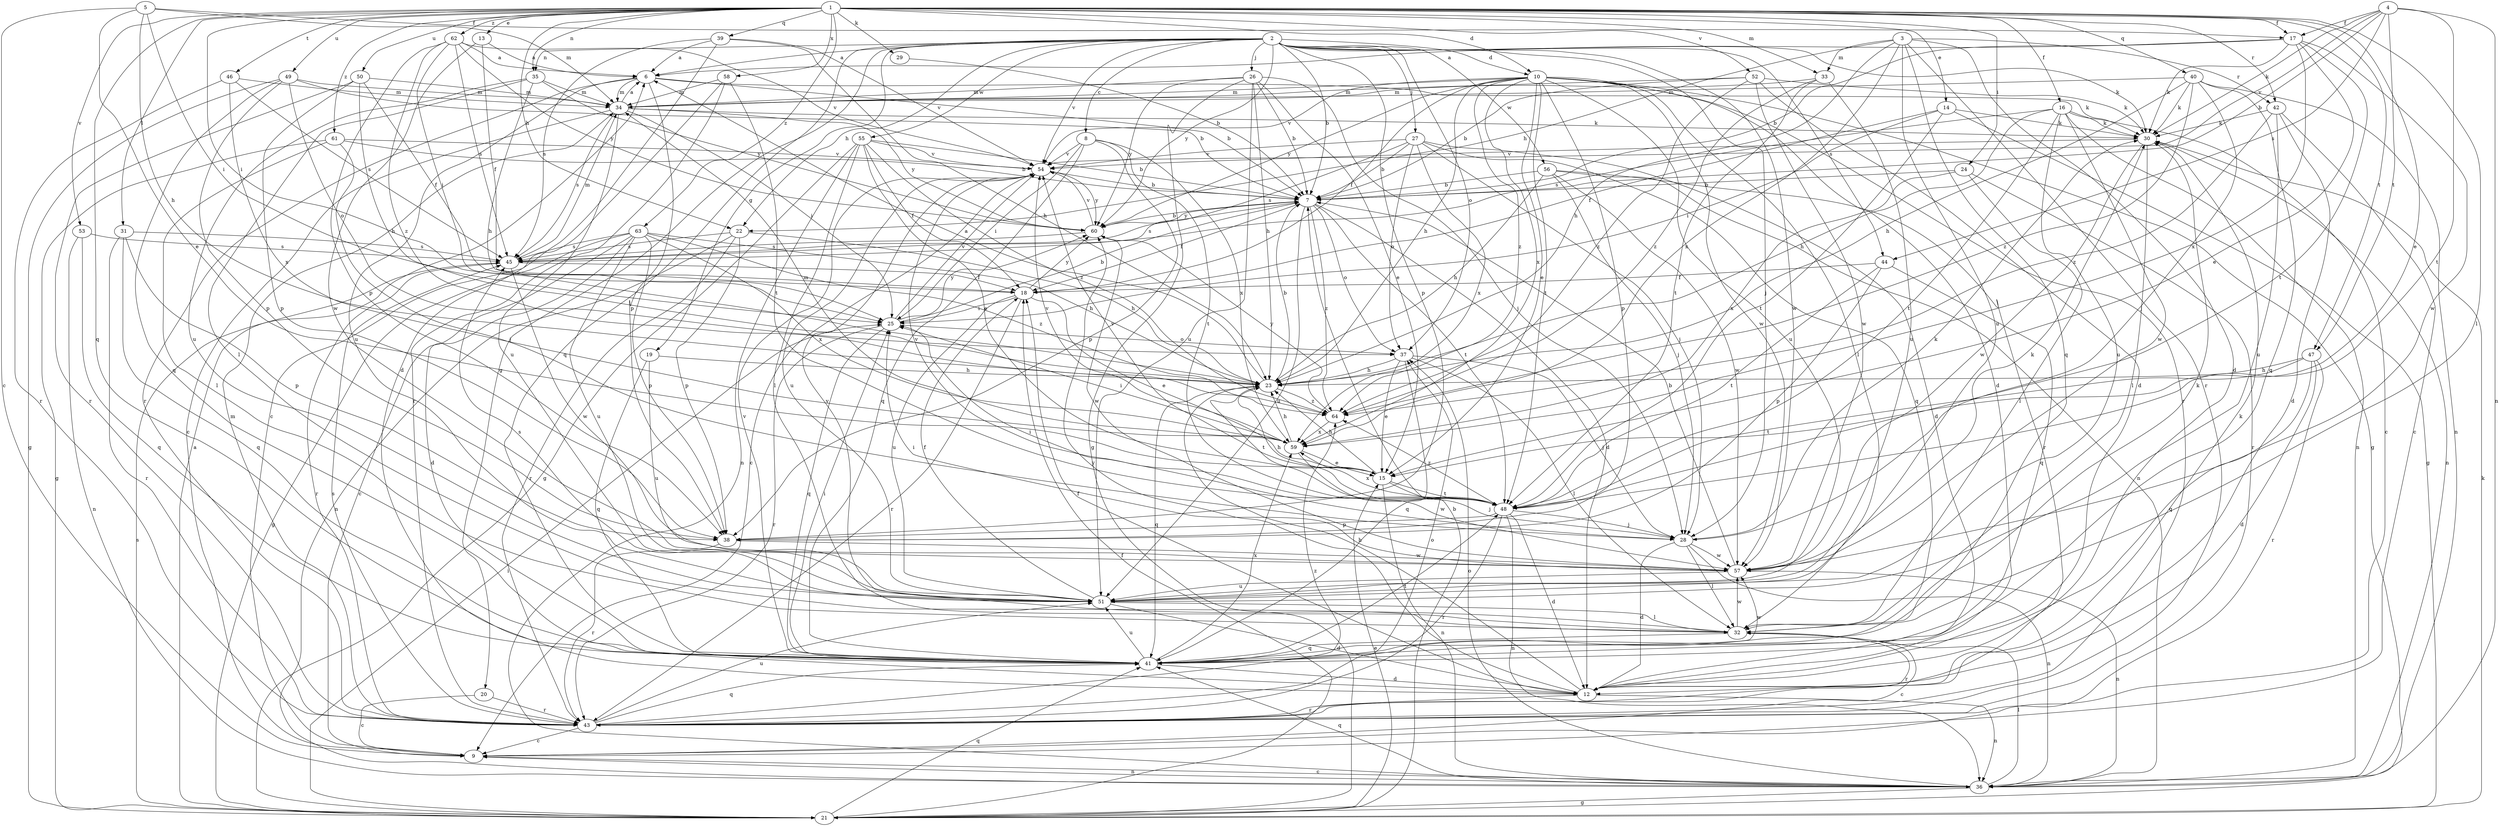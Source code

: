 strict digraph  {
	2 -> 6 [label=a];
	13 -> 6 [label=a];
	17 -> 6 [label=a];
	21 -> 6 [label=a];
	23 -> 6 [label=a];
	34 -> 6 [label=a];
	39 -> 6 [label=a];
	62 -> 6 [label=a];
	2 -> 7 [label=b];
	4 -> 7 [label=b];
	6 -> 7 [label=b];
	17 -> 7 [label=b];
	21 -> 7 [label=b];
	23 -> 7 [label=b];
	24 -> 7 [label=b];
	25 -> 7 [label=b];
	26 -> 7 [label=b];
	27 -> 7 [label=b];
	29 -> 7 [label=b];
	49 -> 7 [label=b];
	52 -> 7 [label=b];
	54 -> 7 [label=b];
	55 -> 7 [label=b];
	56 -> 7 [label=b];
	57 -> 7 [label=b];
	60 -> 7 [label=b];
	61 -> 7 [label=b];
	2 -> 8 [label=c];
	5 -> 9 [label=c];
	16 -> 9 [label=c];
	20 -> 9 [label=c];
	32 -> 9 [label=c];
	34 -> 9 [label=c];
	36 -> 9 [label=c];
	42 -> 9 [label=c];
	43 -> 9 [label=c];
	54 -> 9 [label=c];
	58 -> 9 [label=c];
	63 -> 9 [label=c];
	1 -> 10 [label=d];
	2 -> 10 [label=d];
	3 -> 12 [label=d];
	7 -> 12 [label=d];
	10 -> 12 [label=d];
	27 -> 12 [label=d];
	28 -> 12 [label=d];
	39 -> 12 [label=d];
	41 -> 12 [label=d];
	42 -> 12 [label=d];
	47 -> 12 [label=d];
	48 -> 12 [label=d];
	51 -> 12 [label=d];
	52 -> 12 [label=d];
	63 -> 12 [label=d];
	1 -> 13 [label=e];
	1 -> 14 [label=e];
	1 -> 15 [label=e];
	5 -> 15 [label=e];
	10 -> 15 [label=e];
	10 -> 15 [label=e];
	17 -> 15 [label=e];
	18 -> 15 [label=e];
	21 -> 15 [label=e];
	26 -> 15 [label=e];
	37 -> 15 [label=e];
	55 -> 15 [label=e];
	59 -> 15 [label=e];
	1 -> 16 [label=f];
	1 -> 17 [label=f];
	4 -> 17 [label=f];
	5 -> 17 [label=f];
	7 -> 18 [label=f];
	10 -> 18 [label=f];
	10 -> 18 [label=f];
	12 -> 18 [label=f];
	13 -> 18 [label=f];
	14 -> 18 [label=f];
	21 -> 18 [label=f];
	44 -> 18 [label=f];
	45 -> 18 [label=f];
	50 -> 18 [label=f];
	51 -> 18 [label=f];
	55 -> 18 [label=f];
	2 -> 19 [label=g];
	2 -> 20 [label=g];
	10 -> 21 [label=g];
	14 -> 21 [label=g];
	26 -> 21 [label=g];
	36 -> 21 [label=g];
	49 -> 21 [label=g];
	55 -> 21 [label=g];
	61 -> 21 [label=g];
	63 -> 21 [label=g];
	1 -> 22 [label=h];
	2 -> 22 [label=h];
	3 -> 22 [label=h];
	3 -> 23 [label=h];
	5 -> 23 [label=h];
	10 -> 23 [label=h];
	12 -> 23 [label=h];
	15 -> 23 [label=h];
	16 -> 23 [label=h];
	19 -> 23 [label=h];
	22 -> 23 [label=h];
	26 -> 23 [label=h];
	35 -> 23 [label=h];
	37 -> 23 [label=h];
	39 -> 23 [label=h];
	40 -> 23 [label=h];
	47 -> 23 [label=h];
	48 -> 23 [label=h];
	50 -> 23 [label=h];
	56 -> 23 [label=h];
	59 -> 23 [label=h];
	63 -> 23 [label=h];
	1 -> 24 [label=i];
	1 -> 25 [label=i];
	5 -> 25 [label=i];
	8 -> 25 [label=i];
	14 -> 25 [label=i];
	18 -> 25 [label=i];
	21 -> 25 [label=i];
	28 -> 25 [label=i];
	34 -> 25 [label=i];
	41 -> 25 [label=i];
	57 -> 25 [label=i];
	59 -> 25 [label=i];
	62 -> 25 [label=i];
	2 -> 26 [label=j];
	2 -> 27 [label=j];
	2 -> 28 [label=j];
	15 -> 28 [label=j];
	26 -> 28 [label=j];
	27 -> 28 [label=j];
	37 -> 28 [label=j];
	40 -> 28 [label=j];
	48 -> 28 [label=j];
	56 -> 28 [label=j];
	61 -> 28 [label=j];
	1 -> 29 [label=k];
	2 -> 30 [label=k];
	4 -> 30 [label=k];
	6 -> 30 [label=k];
	12 -> 30 [label=k];
	14 -> 30 [label=k];
	16 -> 30 [label=k];
	17 -> 30 [label=k];
	21 -> 30 [label=k];
	28 -> 30 [label=k];
	32 -> 30 [label=k];
	34 -> 30 [label=k];
	40 -> 30 [label=k];
	42 -> 30 [label=k];
	52 -> 30 [label=k];
	57 -> 30 [label=k];
	1 -> 31 [label=l];
	1 -> 32 [label=l];
	10 -> 32 [label=l];
	24 -> 32 [label=l];
	28 -> 32 [label=l];
	30 -> 32 [label=l];
	35 -> 32 [label=l];
	36 -> 32 [label=l];
	37 -> 32 [label=l];
	51 -> 32 [label=l];
	55 -> 32 [label=l];
	61 -> 32 [label=l];
	1 -> 33 [label=m];
	3 -> 33 [label=m];
	5 -> 34 [label=m];
	6 -> 34 [label=m];
	10 -> 34 [label=m];
	26 -> 34 [label=m];
	33 -> 34 [label=m];
	35 -> 34 [label=m];
	40 -> 34 [label=m];
	43 -> 34 [label=m];
	45 -> 34 [label=m];
	46 -> 34 [label=m];
	49 -> 34 [label=m];
	50 -> 34 [label=m];
	52 -> 34 [label=m];
	58 -> 34 [label=m];
	59 -> 34 [label=m];
	1 -> 35 [label=n];
	2 -> 35 [label=n];
	4 -> 36 [label=n];
	9 -> 36 [label=n];
	12 -> 36 [label=n];
	15 -> 36 [label=n];
	16 -> 36 [label=n];
	22 -> 36 [label=n];
	28 -> 36 [label=n];
	30 -> 36 [label=n];
	40 -> 36 [label=n];
	48 -> 36 [label=n];
	53 -> 36 [label=n];
	55 -> 36 [label=n];
	56 -> 36 [label=n];
	57 -> 36 [label=n];
	2 -> 37 [label=o];
	7 -> 37 [label=o];
	25 -> 37 [label=o];
	27 -> 37 [label=o];
	36 -> 37 [label=o];
	43 -> 37 [label=o];
	49 -> 37 [label=o];
	2 -> 38 [label=p];
	6 -> 38 [label=p];
	8 -> 38 [label=p];
	10 -> 38 [label=p];
	22 -> 38 [label=p];
	31 -> 38 [label=p];
	44 -> 38 [label=p];
	48 -> 38 [label=p];
	49 -> 38 [label=p];
	50 -> 38 [label=p];
	62 -> 38 [label=p];
	63 -> 38 [label=p];
	1 -> 39 [label=q];
	1 -> 40 [label=q];
	1 -> 41 [label=q];
	2 -> 41 [label=q];
	3 -> 41 [label=q];
	8 -> 41 [label=q];
	19 -> 41 [label=q];
	21 -> 41 [label=q];
	23 -> 41 [label=q];
	25 -> 41 [label=q];
	27 -> 41 [label=q];
	31 -> 41 [label=q];
	32 -> 41 [label=q];
	36 -> 41 [label=q];
	37 -> 41 [label=q];
	40 -> 41 [label=q];
	43 -> 41 [label=q];
	44 -> 41 [label=q];
	47 -> 41 [label=q];
	49 -> 41 [label=q];
	53 -> 41 [label=q];
	1 -> 42 [label=r];
	3 -> 42 [label=r];
	3 -> 43 [label=r];
	6 -> 43 [label=r];
	10 -> 43 [label=r];
	12 -> 43 [label=r];
	18 -> 43 [label=r];
	20 -> 43 [label=r];
	22 -> 43 [label=r];
	24 -> 43 [label=r];
	25 -> 43 [label=r];
	31 -> 43 [label=r];
	32 -> 43 [label=r];
	38 -> 43 [label=r];
	45 -> 43 [label=r];
	46 -> 43 [label=r];
	47 -> 43 [label=r];
	48 -> 43 [label=r];
	50 -> 43 [label=r];
	56 -> 43 [label=r];
	58 -> 43 [label=r];
	2 -> 44 [label=s];
	4 -> 44 [label=s];
	7 -> 45 [label=s];
	16 -> 45 [label=s];
	21 -> 45 [label=s];
	22 -> 45 [label=s];
	27 -> 45 [label=s];
	31 -> 45 [label=s];
	34 -> 45 [label=s];
	39 -> 45 [label=s];
	43 -> 45 [label=s];
	46 -> 45 [label=s];
	51 -> 45 [label=s];
	53 -> 45 [label=s];
	60 -> 45 [label=s];
	62 -> 45 [label=s];
	63 -> 45 [label=s];
	1 -> 46 [label=t];
	1 -> 47 [label=t];
	4 -> 47 [label=t];
	4 -> 48 [label=t];
	7 -> 48 [label=t];
	8 -> 48 [label=t];
	10 -> 48 [label=t];
	14 -> 48 [label=t];
	15 -> 48 [label=t];
	16 -> 48 [label=t];
	17 -> 48 [label=t];
	23 -> 48 [label=t];
	33 -> 48 [label=t];
	41 -> 48 [label=t];
	44 -> 48 [label=t];
	47 -> 48 [label=t];
	58 -> 48 [label=t];
	1 -> 49 [label=u];
	1 -> 50 [label=u];
	3 -> 51 [label=u];
	6 -> 51 [label=u];
	7 -> 51 [label=u];
	10 -> 51 [label=u];
	10 -> 51 [label=u];
	16 -> 51 [label=u];
	18 -> 51 [label=u];
	19 -> 51 [label=u];
	26 -> 51 [label=u];
	33 -> 51 [label=u];
	34 -> 51 [label=u];
	35 -> 51 [label=u];
	41 -> 51 [label=u];
	42 -> 51 [label=u];
	43 -> 51 [label=u];
	54 -> 51 [label=u];
	57 -> 51 [label=u];
	63 -> 51 [label=u];
	1 -> 52 [label=v];
	1 -> 53 [label=v];
	2 -> 54 [label=v];
	4 -> 54 [label=v];
	8 -> 54 [label=v];
	10 -> 54 [label=v];
	15 -> 54 [label=v];
	25 -> 54 [label=v];
	27 -> 54 [label=v];
	30 -> 54 [label=v];
	32 -> 54 [label=v];
	39 -> 54 [label=v];
	41 -> 54 [label=v];
	48 -> 54 [label=v];
	55 -> 54 [label=v];
	59 -> 54 [label=v];
	60 -> 54 [label=v];
	61 -> 54 [label=v];
	62 -> 54 [label=v];
	2 -> 55 [label=w];
	2 -> 56 [label=w];
	2 -> 57 [label=w];
	10 -> 57 [label=w];
	13 -> 57 [label=w];
	16 -> 57 [label=w];
	17 -> 57 [label=w];
	28 -> 57 [label=w];
	30 -> 57 [label=w];
	32 -> 57 [label=w];
	38 -> 57 [label=w];
	41 -> 57 [label=w];
	45 -> 57 [label=w];
	52 -> 57 [label=w];
	56 -> 57 [label=w];
	59 -> 57 [label=w];
	60 -> 57 [label=w];
	1 -> 58 [label=x];
	3 -> 59 [label=x];
	8 -> 59 [label=x];
	10 -> 59 [label=x];
	17 -> 59 [label=x];
	24 -> 59 [label=x];
	27 -> 59 [label=x];
	41 -> 59 [label=x];
	46 -> 59 [label=x];
	48 -> 59 [label=x];
	63 -> 59 [label=x];
	64 -> 59 [label=x];
	2 -> 60 [label=y];
	7 -> 60 [label=y];
	10 -> 60 [label=y];
	10 -> 60 [label=y];
	12 -> 60 [label=y];
	18 -> 60 [label=y];
	25 -> 60 [label=y];
	26 -> 60 [label=y];
	34 -> 60 [label=y];
	35 -> 60 [label=y];
	54 -> 60 [label=y];
	62 -> 60 [label=y];
	64 -> 60 [label=y];
	1 -> 61 [label=z];
	1 -> 62 [label=z];
	1 -> 63 [label=z];
	7 -> 64 [label=z];
	10 -> 64 [label=z];
	10 -> 64 [label=z];
	23 -> 64 [label=z];
	33 -> 64 [label=z];
	40 -> 64 [label=z];
	42 -> 64 [label=z];
	43 -> 64 [label=z];
	48 -> 64 [label=z];
	52 -> 64 [label=z];
	55 -> 64 [label=z];
	62 -> 64 [label=z];
	63 -> 64 [label=z];
}
